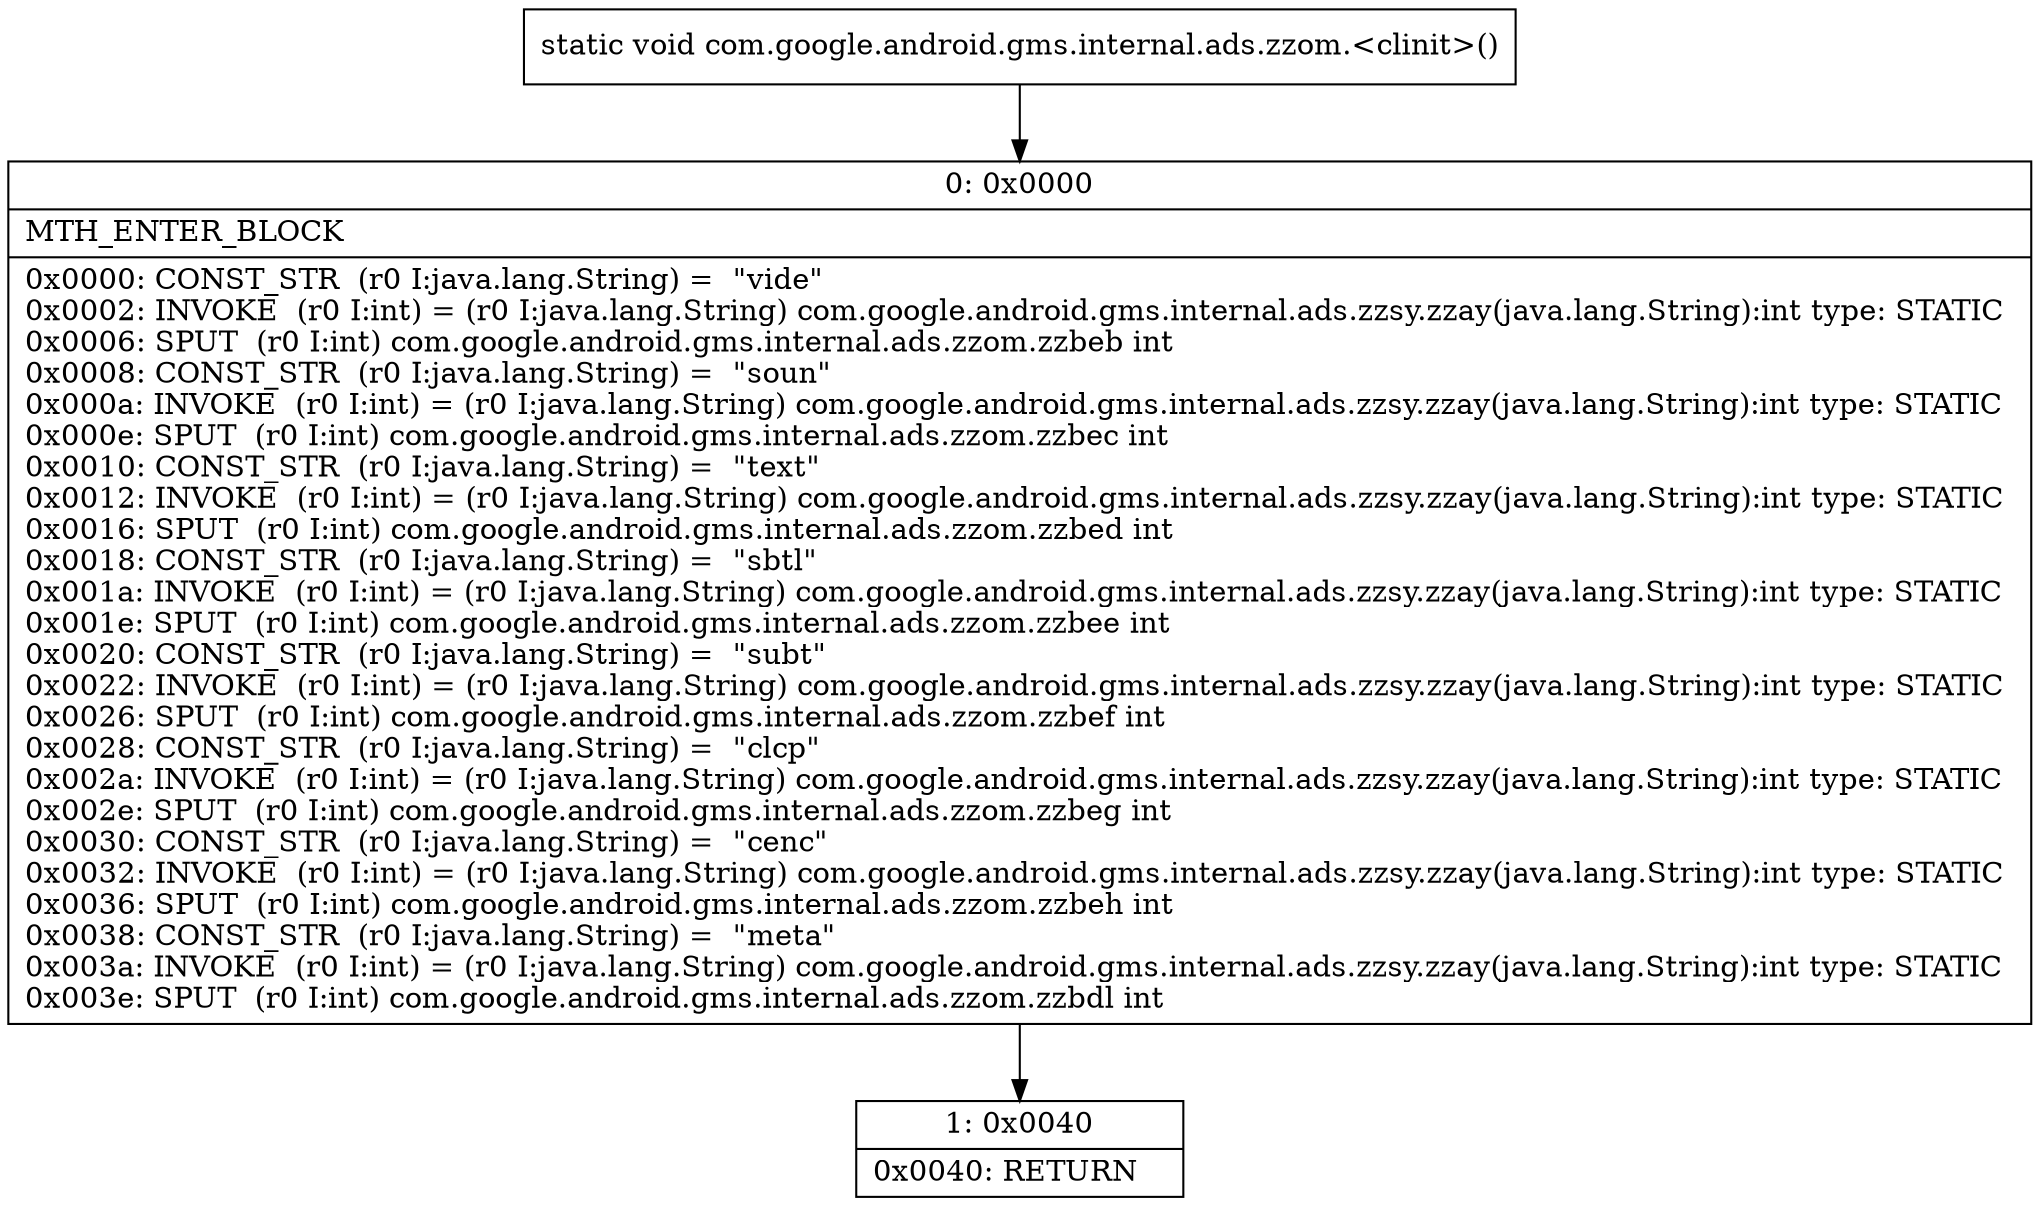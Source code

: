 digraph "CFG forcom.google.android.gms.internal.ads.zzom.\<clinit\>()V" {
Node_0 [shape=record,label="{0\:\ 0x0000|MTH_ENTER_BLOCK\l|0x0000: CONST_STR  (r0 I:java.lang.String) =  \"vide\" \l0x0002: INVOKE  (r0 I:int) = (r0 I:java.lang.String) com.google.android.gms.internal.ads.zzsy.zzay(java.lang.String):int type: STATIC \l0x0006: SPUT  (r0 I:int) com.google.android.gms.internal.ads.zzom.zzbeb int \l0x0008: CONST_STR  (r0 I:java.lang.String) =  \"soun\" \l0x000a: INVOKE  (r0 I:int) = (r0 I:java.lang.String) com.google.android.gms.internal.ads.zzsy.zzay(java.lang.String):int type: STATIC \l0x000e: SPUT  (r0 I:int) com.google.android.gms.internal.ads.zzom.zzbec int \l0x0010: CONST_STR  (r0 I:java.lang.String) =  \"text\" \l0x0012: INVOKE  (r0 I:int) = (r0 I:java.lang.String) com.google.android.gms.internal.ads.zzsy.zzay(java.lang.String):int type: STATIC \l0x0016: SPUT  (r0 I:int) com.google.android.gms.internal.ads.zzom.zzbed int \l0x0018: CONST_STR  (r0 I:java.lang.String) =  \"sbtl\" \l0x001a: INVOKE  (r0 I:int) = (r0 I:java.lang.String) com.google.android.gms.internal.ads.zzsy.zzay(java.lang.String):int type: STATIC \l0x001e: SPUT  (r0 I:int) com.google.android.gms.internal.ads.zzom.zzbee int \l0x0020: CONST_STR  (r0 I:java.lang.String) =  \"subt\" \l0x0022: INVOKE  (r0 I:int) = (r0 I:java.lang.String) com.google.android.gms.internal.ads.zzsy.zzay(java.lang.String):int type: STATIC \l0x0026: SPUT  (r0 I:int) com.google.android.gms.internal.ads.zzom.zzbef int \l0x0028: CONST_STR  (r0 I:java.lang.String) =  \"clcp\" \l0x002a: INVOKE  (r0 I:int) = (r0 I:java.lang.String) com.google.android.gms.internal.ads.zzsy.zzay(java.lang.String):int type: STATIC \l0x002e: SPUT  (r0 I:int) com.google.android.gms.internal.ads.zzom.zzbeg int \l0x0030: CONST_STR  (r0 I:java.lang.String) =  \"cenc\" \l0x0032: INVOKE  (r0 I:int) = (r0 I:java.lang.String) com.google.android.gms.internal.ads.zzsy.zzay(java.lang.String):int type: STATIC \l0x0036: SPUT  (r0 I:int) com.google.android.gms.internal.ads.zzom.zzbeh int \l0x0038: CONST_STR  (r0 I:java.lang.String) =  \"meta\" \l0x003a: INVOKE  (r0 I:int) = (r0 I:java.lang.String) com.google.android.gms.internal.ads.zzsy.zzay(java.lang.String):int type: STATIC \l0x003e: SPUT  (r0 I:int) com.google.android.gms.internal.ads.zzom.zzbdl int \l}"];
Node_1 [shape=record,label="{1\:\ 0x0040|0x0040: RETURN   \l}"];
MethodNode[shape=record,label="{static void com.google.android.gms.internal.ads.zzom.\<clinit\>() }"];
MethodNode -> Node_0;
Node_0 -> Node_1;
}

